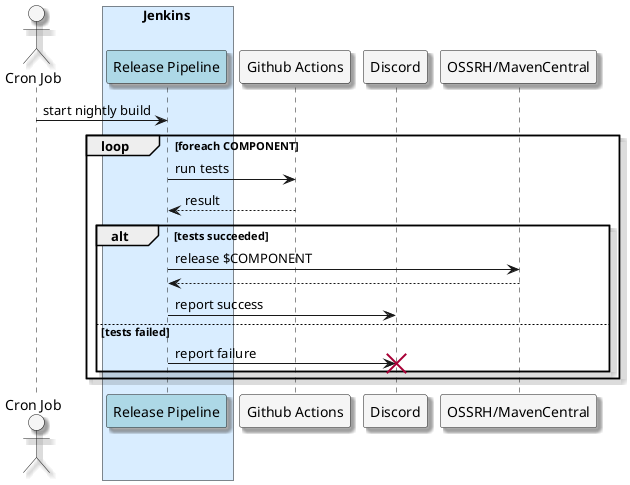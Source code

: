 @startuml

skinParam NoteBackgroundColor WhiteSmoke
skinParam NoteFontColor Black
skinParam ParticipantBackgroundColor WhiteSmoke
skinParam ActorBackgroundColor WhiteSmoke
skinParam AgentBackgroundColor White
skinParam AgentBorderColor SkyBlue
skinParam shadowing true

!define GithubColor f8f2ff
!define JenkinsColor d9edff

actor Cron as "Cron Job"
box Jenkins #JenkinsColor
    participant ReleasePipeline as "Release Pipeline" #lightblue
end box

participant Repo as "Github Actions"
participant Discord as "Discord"
participant OSSRH as "OSSRH/MavenCentral"

Cron -> ReleasePipeline: start nightly build

loop foreach COMPONENT
    ReleasePipeline -> Repo: run tests
    return result
    alt tests succeeded
       ReleasePipeline -> OSSRH: release $COMPONENT
       return
       ReleasePipeline -> Discord: report success
    else tests failed
        ReleasePipeline -> "Discord": report failure
        destroy Discord
    end
end




@enduml